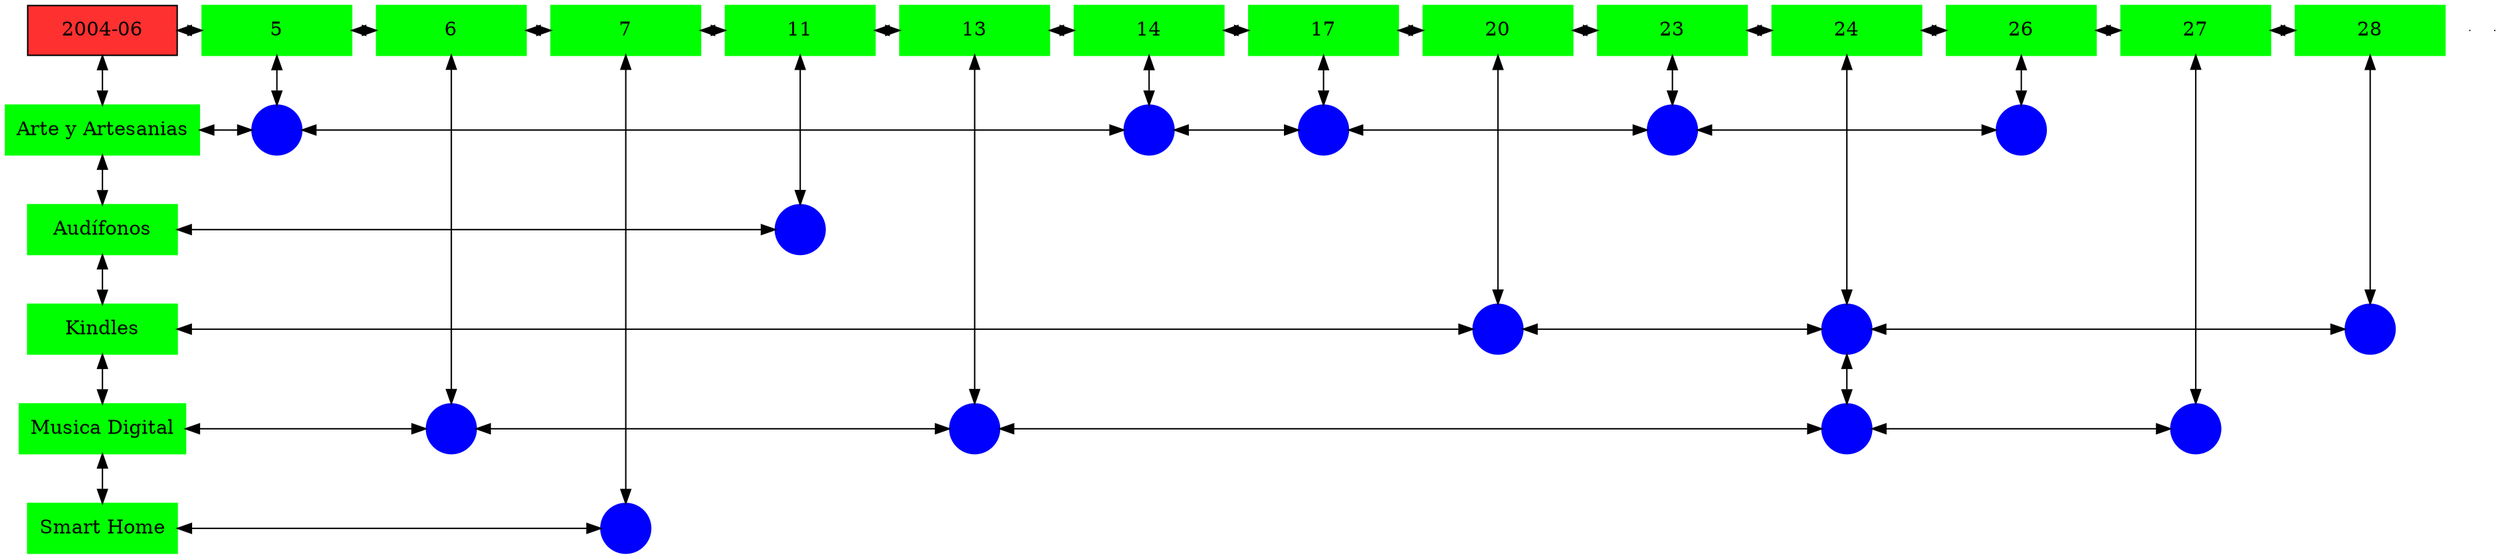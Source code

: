 digraph G{
node[shape="box"];
nodeMt[ label = "2004-06", width = 1.5, style = filled, fillcolor = firebrick1, group = 1 ];
e0[ shape = point, width = 0 ];
e1[ shape = point, width = 0 ];
node0xc002238f50[label="5",color=green,style =filled,width = 1.5 group=5];
nodeMt->node0xc002238f50[dir="both"];
{rank=same;nodeMt;node0xc002238f50;}
node0xc002020960[label="6",color=green,style =filled,width = 1.5 group=6];
node0xc002238f50->node0xc002020960[dir="both"];
{rank=same;node0xc002238f50;node0xc002020960;}
node0xc00208ae10[label="7",color=green,style =filled,width = 1.5 group=7];
node0xc002020960->node0xc00208ae10[dir="both"];
{rank=same;node0xc002020960;node0xc00208ae10;}
node0xc00209e870[label="11",color=green,style =filled,width = 1.5 group=11];
node0xc00208ae10->node0xc00209e870[dir="both"];
{rank=same;node0xc00208ae10;node0xc00209e870;}
node0xc002284910[label="13",color=green,style =filled,width = 1.5 group=13];
node0xc00209e870->node0xc002284910[dir="both"];
{rank=same;node0xc00209e870;node0xc002284910;}
node0xc00206d590[label="14",color=green,style =filled,width = 1.5 group=14];
node0xc002284910->node0xc00206d590[dir="both"];
{rank=same;node0xc002284910;node0xc00206d590;}
node0xc002021450[label="17",color=green,style =filled,width = 1.5 group=17];
node0xc00206d590->node0xc002021450[dir="both"];
{rank=same;node0xc00206d590;node0xc002021450;}
node0xc001f93e00[label="20",color=green,style =filled,width = 1.5 group=20];
node0xc002021450->node0xc001f93e00[dir="both"];
{rank=same;node0xc002021450;node0xc001f93e00;}
node0xc002118be0[label="23",color=green,style =filled,width = 1.5 group=23];
node0xc001f93e00->node0xc002118be0[dir="both"];
{rank=same;node0xc001f93e00;node0xc002118be0;}
node0xc001ee4c80[label="24",color=green,style =filled,width = 1.5 group=24];
node0xc002118be0->node0xc001ee4c80[dir="both"];
{rank=same;node0xc002118be0;node0xc001ee4c80;}
node0xc0021a2be0[label="26",color=green,style =filled,width = 1.5 group=26];
node0xc001ee4c80->node0xc0021a2be0[dir="both"];
{rank=same;node0xc001ee4c80;node0xc0021a2be0;}
node0xc002216f00[label="27",color=green,style =filled,width = 1.5 group=27];
node0xc0021a2be0->node0xc002216f00[dir="both"];
{rank=same;node0xc0021a2be0;node0xc002216f00;}
node0xc001f3f1d0[label="28",color=green,style =filled,width = 1.5 group=28];
node0xc002216f00->node0xc001f3f1d0[dir="both"];
{rank=same;node0xc002216f00;node0xc001f3f1d0;}
node0xc002021400[label="Arte y Artesanias",color=green,style =filled width = 1.5 group=1];
node0xc002233b00[label="",color=blue,style =filled, width = 0.5 group=5 shape=circle];
node0xc002021400->node0xc002233b00[dir="both"];
{rank=same;node0xc002021400;node0xc002233b00;}
node0xc002065f80[label="",color=blue,style =filled, width = 0.5 group=14 shape=circle];
node0xc002233b00->node0xc002065f80[dir="both"];
{rank=same;node0xc002065f80;node0xc002233b00;}
node0xc002026e80[label="",color=blue,style =filled, width = 0.5 group=17 shape=circle];
node0xc002065f80->node0xc002026e80[dir="both"];
{rank=same;node0xc002026e80;node0xc002065f80;}
node0xc002114b00[label="",color=blue,style =filled, width = 0.5 group=23 shape=circle];
node0xc002026e80->node0xc002114b00[dir="both"];
{rank=same;node0xc002114b00;node0xc002026e80;}
node0xc002199c80[label="",color=blue,style =filled, width = 0.5 group=26 shape=circle];
node0xc002114b00->node0xc002199c80[dir="both"];
{rank=same;node0xc002199c80;node0xc002114b00;}
node0xc00209e820[label="Audífonos",color=green,style =filled width = 1.5 group=1];
node0xc00208dc80[label="",color=blue,style =filled, width = 0.5 group=11 shape=circle];
node0xc00209e820->node0xc00208dc80[dir="both"];
{rank=same;node0xc00209e820;node0xc00208dc80;}
node0xc001ee4c30[label="Kindles",color=green,style =filled width = 1.5 group=1];
node0xc001f98780[label="",color=blue,style =filled, width = 0.5 group=20 shape=circle];
node0xc001ee4c30->node0xc001f98780[dir="both"];
{rank=same;node0xc001ee4c30;node0xc001f98780;}
node0xc001ee2780[label="",color=blue,style =filled, width = 0.5 group=24 shape=circle];
node0xc001f98780->node0xc001ee2780[dir="both"];
{rank=same;node0xc001ee2780;node0xc001f98780;}
node0xc001f40580[label="",color=blue,style =filled, width = 0.5 group=28 shape=circle];
node0xc001ee2780->node0xc001f40580[dir="both"];
{rank=same;node0xc001f40580;node0xc001ee2780;}
node0xc002020910[label="Musica Digital",color=green,style =filled width = 1.5 group=1];
node0xc002026580[label="",color=blue,style =filled, width = 0.5 group=6 shape=circle];
node0xc002020910->node0xc002026580[dir="both"];
{rank=same;node0xc002020910;node0xc002026580;}
node0xc002286600[label="",color=blue,style =filled, width = 0.5 group=13 shape=circle];
node0xc002026580->node0xc002286600[dir="both"];
{rank=same;node0xc002286600;node0xc002026580;}
node0xc00216de80[label="",color=blue,style =filled, width = 0.5 group=24 shape=circle];
node0xc002286600->node0xc00216de80[dir="both"];
{rank=same;node0xc00216de80;node0xc002286600;}
node0xc002218400[label="",color=blue,style =filled, width = 0.5 group=27 shape=circle];
node0xc00216de80->node0xc002218400[dir="both"];
{rank=same;node0xc002218400;node0xc00216de80;}
node0xc00208adc0[label="Smart Home",color=green,style =filled width = 1.5 group=1];
node0xc00208c980[label="",color=blue,style =filled, width = 0.5 group=7 shape=circle];
node0xc00208adc0->node0xc00208c980[dir="both"];
{rank=same;node0xc00208adc0;node0xc00208c980;}
node0xc002238f50->node0xc002233b00[dir="both"];
node0xc002020960->node0xc002026580[dir="both"];
node0xc00208ae10->node0xc00208c980[dir="both"];
node0xc00209e870->node0xc00208dc80[dir="both"];
node0xc002284910->node0xc002286600[dir="both"];
node0xc00206d590->node0xc002065f80[dir="both"];
node0xc002021450->node0xc002026e80[dir="both"];
node0xc001f93e00->node0xc001f98780[dir="both"];
node0xc002118be0->node0xc002114b00[dir="both"];
node0xc001ee4c80->node0xc001ee2780[dir="both"];
node0xc001ee2780->node0xc00216de80[dir="both"];
node0xc0021a2be0->node0xc002199c80[dir="both"];
node0xc002216f00->node0xc002218400[dir="both"];
node0xc001f3f1d0->node0xc001f40580[dir="both"];
nodeMt->node0xc002021400[dir="both"];
node0xc002021400->node0xc00209e820[dir="both"];
node0xc00209e820->node0xc001ee4c30[dir="both"];
node0xc001ee4c30->node0xc002020910[dir="both"];
node0xc002020910->node0xc00208adc0[dir="both"];
}
